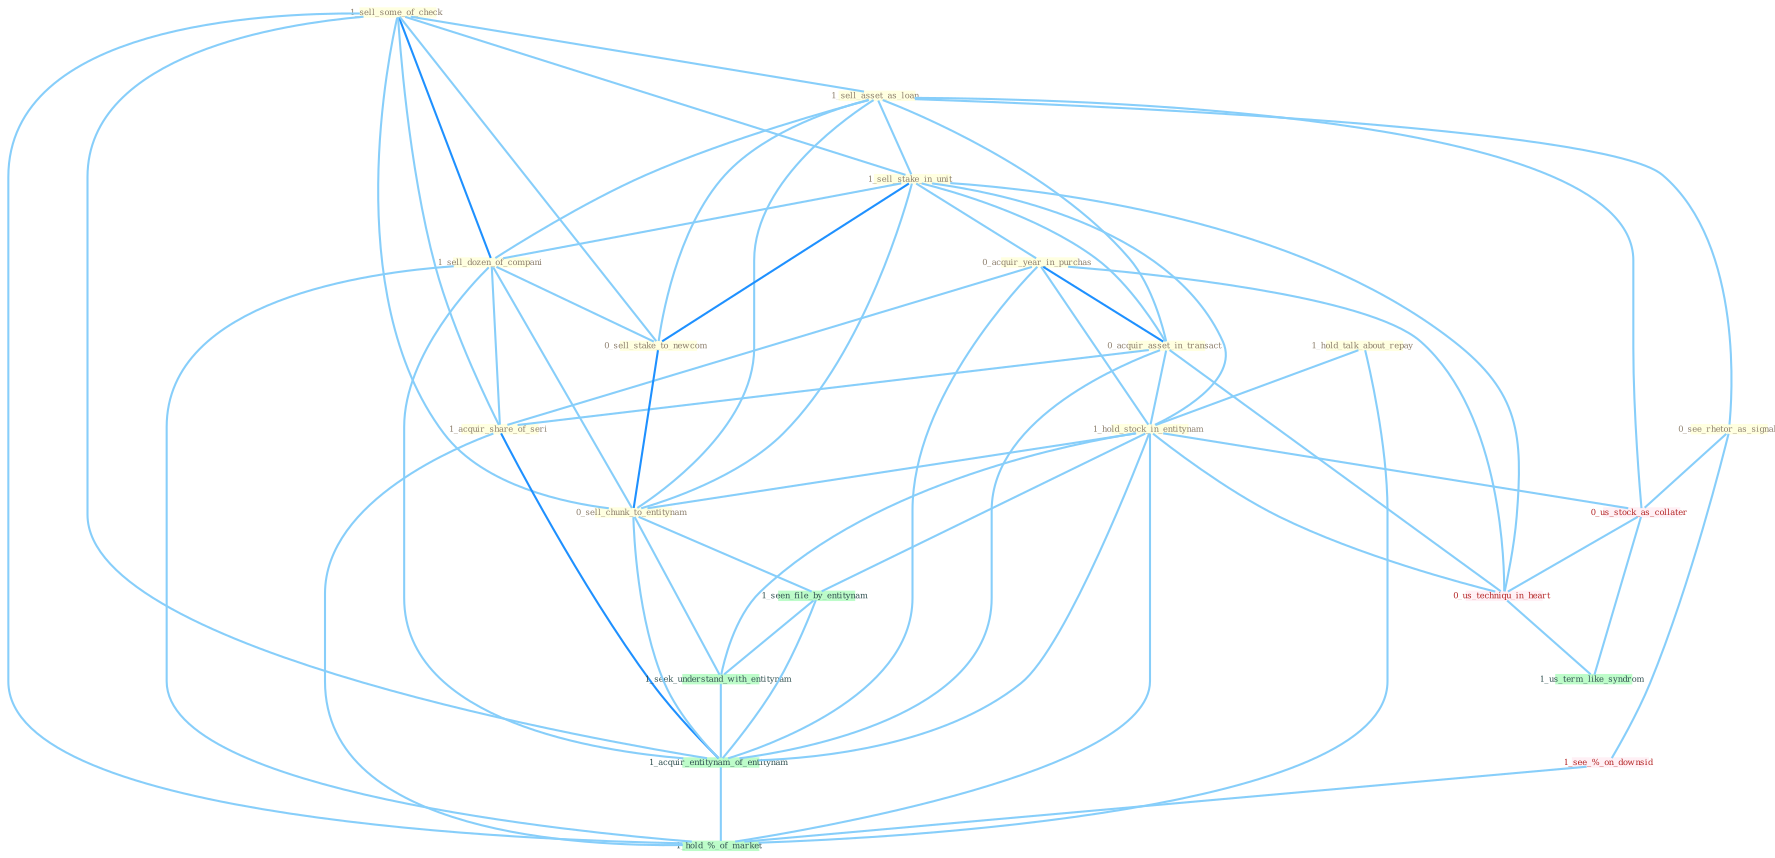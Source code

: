 Graph G{ 
    node
    [shape=polygon,style=filled,width=.5,height=.06,color="#BDFCC9",fixedsize=true,fontsize=4,
    fontcolor="#2f4f4f"];
    {node
    [color="#ffffe0", fontcolor="#8b7d6b"] "1_sell_some_of_check " "1_hold_talk_about_repay " "1_sell_asset_as_loan " "1_sell_stake_in_unit " "0_acquir_year_in_purchas " "0_acquir_asset_in_transact " "1_sell_dozen_of_compani " "1_acquir_share_of_seri " "1_hold_stock_in_entitynam " "0_sell_stake_to_newcom " "0_see_rhetor_as_signal " "0_sell_chunk_to_entitynam "}
{node [color="#fff0f5", fontcolor="#b22222"] "0_us_stock_as_collater " "0_us_techniqu_in_heart " "1_see_%_on_downsid "}
edge [color="#B0E2FF"];

	"1_sell_some_of_check " -- "1_sell_asset_as_loan " [w="1", color="#87cefa" ];
	"1_sell_some_of_check " -- "1_sell_stake_in_unit " [w="1", color="#87cefa" ];
	"1_sell_some_of_check " -- "1_sell_dozen_of_compani " [w="2", color="#1e90ff" , len=0.8];
	"1_sell_some_of_check " -- "1_acquir_share_of_seri " [w="1", color="#87cefa" ];
	"1_sell_some_of_check " -- "0_sell_stake_to_newcom " [w="1", color="#87cefa" ];
	"1_sell_some_of_check " -- "0_sell_chunk_to_entitynam " [w="1", color="#87cefa" ];
	"1_sell_some_of_check " -- "1_acquir_entitynam_of_entitynam " [w="1", color="#87cefa" ];
	"1_sell_some_of_check " -- "1_hold_%_of_market " [w="1", color="#87cefa" ];
	"1_hold_talk_about_repay " -- "1_hold_stock_in_entitynam " [w="1", color="#87cefa" ];
	"1_hold_talk_about_repay " -- "1_hold_%_of_market " [w="1", color="#87cefa" ];
	"1_sell_asset_as_loan " -- "1_sell_stake_in_unit " [w="1", color="#87cefa" ];
	"1_sell_asset_as_loan " -- "0_acquir_asset_in_transact " [w="1", color="#87cefa" ];
	"1_sell_asset_as_loan " -- "1_sell_dozen_of_compani " [w="1", color="#87cefa" ];
	"1_sell_asset_as_loan " -- "0_sell_stake_to_newcom " [w="1", color="#87cefa" ];
	"1_sell_asset_as_loan " -- "0_see_rhetor_as_signal " [w="1", color="#87cefa" ];
	"1_sell_asset_as_loan " -- "0_sell_chunk_to_entitynam " [w="1", color="#87cefa" ];
	"1_sell_asset_as_loan " -- "0_us_stock_as_collater " [w="1", color="#87cefa" ];
	"1_sell_stake_in_unit " -- "0_acquir_year_in_purchas " [w="1", color="#87cefa" ];
	"1_sell_stake_in_unit " -- "0_acquir_asset_in_transact " [w="1", color="#87cefa" ];
	"1_sell_stake_in_unit " -- "1_sell_dozen_of_compani " [w="1", color="#87cefa" ];
	"1_sell_stake_in_unit " -- "1_hold_stock_in_entitynam " [w="1", color="#87cefa" ];
	"1_sell_stake_in_unit " -- "0_sell_stake_to_newcom " [w="2", color="#1e90ff" , len=0.8];
	"1_sell_stake_in_unit " -- "0_sell_chunk_to_entitynam " [w="1", color="#87cefa" ];
	"1_sell_stake_in_unit " -- "0_us_techniqu_in_heart " [w="1", color="#87cefa" ];
	"0_acquir_year_in_purchas " -- "0_acquir_asset_in_transact " [w="2", color="#1e90ff" , len=0.8];
	"0_acquir_year_in_purchas " -- "1_acquir_share_of_seri " [w="1", color="#87cefa" ];
	"0_acquir_year_in_purchas " -- "1_hold_stock_in_entitynam " [w="1", color="#87cefa" ];
	"0_acquir_year_in_purchas " -- "1_acquir_entitynam_of_entitynam " [w="1", color="#87cefa" ];
	"0_acquir_year_in_purchas " -- "0_us_techniqu_in_heart " [w="1", color="#87cefa" ];
	"0_acquir_asset_in_transact " -- "1_acquir_share_of_seri " [w="1", color="#87cefa" ];
	"0_acquir_asset_in_transact " -- "1_hold_stock_in_entitynam " [w="1", color="#87cefa" ];
	"0_acquir_asset_in_transact " -- "1_acquir_entitynam_of_entitynam " [w="1", color="#87cefa" ];
	"0_acquir_asset_in_transact " -- "0_us_techniqu_in_heart " [w="1", color="#87cefa" ];
	"1_sell_dozen_of_compani " -- "1_acquir_share_of_seri " [w="1", color="#87cefa" ];
	"1_sell_dozen_of_compani " -- "0_sell_stake_to_newcom " [w="1", color="#87cefa" ];
	"1_sell_dozen_of_compani " -- "0_sell_chunk_to_entitynam " [w="1", color="#87cefa" ];
	"1_sell_dozen_of_compani " -- "1_acquir_entitynam_of_entitynam " [w="1", color="#87cefa" ];
	"1_sell_dozen_of_compani " -- "1_hold_%_of_market " [w="1", color="#87cefa" ];
	"1_acquir_share_of_seri " -- "1_acquir_entitynam_of_entitynam " [w="2", color="#1e90ff" , len=0.8];
	"1_acquir_share_of_seri " -- "1_hold_%_of_market " [w="1", color="#87cefa" ];
	"1_hold_stock_in_entitynam " -- "0_sell_chunk_to_entitynam " [w="1", color="#87cefa" ];
	"1_hold_stock_in_entitynam " -- "1_seen_file_by_entitynam " [w="1", color="#87cefa" ];
	"1_hold_stock_in_entitynam " -- "0_us_stock_as_collater " [w="1", color="#87cefa" ];
	"1_hold_stock_in_entitynam " -- "1_seek_understand_with_entitynam " [w="1", color="#87cefa" ];
	"1_hold_stock_in_entitynam " -- "1_acquir_entitynam_of_entitynam " [w="1", color="#87cefa" ];
	"1_hold_stock_in_entitynam " -- "0_us_techniqu_in_heart " [w="1", color="#87cefa" ];
	"1_hold_stock_in_entitynam " -- "1_hold_%_of_market " [w="1", color="#87cefa" ];
	"0_sell_stake_to_newcom " -- "0_sell_chunk_to_entitynam " [w="2", color="#1e90ff" , len=0.8];
	"0_see_rhetor_as_signal " -- "0_us_stock_as_collater " [w="1", color="#87cefa" ];
	"0_see_rhetor_as_signal " -- "1_see_%_on_downsid " [w="1", color="#87cefa" ];
	"0_sell_chunk_to_entitynam " -- "1_seen_file_by_entitynam " [w="1", color="#87cefa" ];
	"0_sell_chunk_to_entitynam " -- "1_seek_understand_with_entitynam " [w="1", color="#87cefa" ];
	"0_sell_chunk_to_entitynam " -- "1_acquir_entitynam_of_entitynam " [w="1", color="#87cefa" ];
	"1_seen_file_by_entitynam " -- "1_seek_understand_with_entitynam " [w="1", color="#87cefa" ];
	"1_seen_file_by_entitynam " -- "1_acquir_entitynam_of_entitynam " [w="1", color="#87cefa" ];
	"0_us_stock_as_collater " -- "0_us_techniqu_in_heart " [w="1", color="#87cefa" ];
	"0_us_stock_as_collater " -- "1_us_term_like_syndrom " [w="1", color="#87cefa" ];
	"1_seek_understand_with_entitynam " -- "1_acquir_entitynam_of_entitynam " [w="1", color="#87cefa" ];
	"1_acquir_entitynam_of_entitynam " -- "1_hold_%_of_market " [w="1", color="#87cefa" ];
	"0_us_techniqu_in_heart " -- "1_us_term_like_syndrom " [w="1", color="#87cefa" ];
	"1_see_%_on_downsid " -- "1_hold_%_of_market " [w="1", color="#87cefa" ];
}